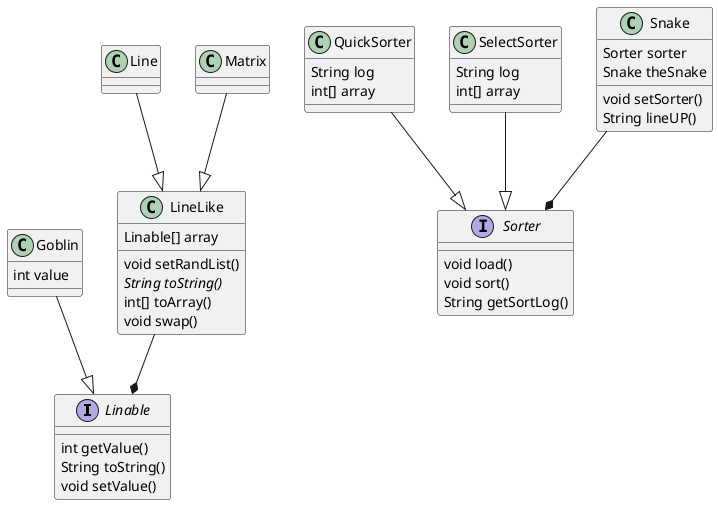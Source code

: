 @startuml task3_class

interface Linable {
    int getValue()
    String toString()
    void setValue()
}

interface Sorter {
    void load()
    void sort()
    String getSortLog()
}

class Goblin{
    int value
}

class LineLike{
    Linable[] array
    void setRandList()
    {abstract}String toString()
    int[] toArray()
    void swap()
}

class Line

class Matrix

class QuickSorter{
    String log
    int[] array
}

class SelectSorter{
    String log
    int[] array
}

class Snake{
    Sorter sorter
    Snake theSnake
    void setSorter()
    String lineUP()
}

QuickSorter --|> Sorter
SelectSorter --|> Sorter
Line --|> LineLike
Matrix --|> LineLike
Goblin --|> Linable
Snake --* Sorter
LineLike --* Linable

@enduml
